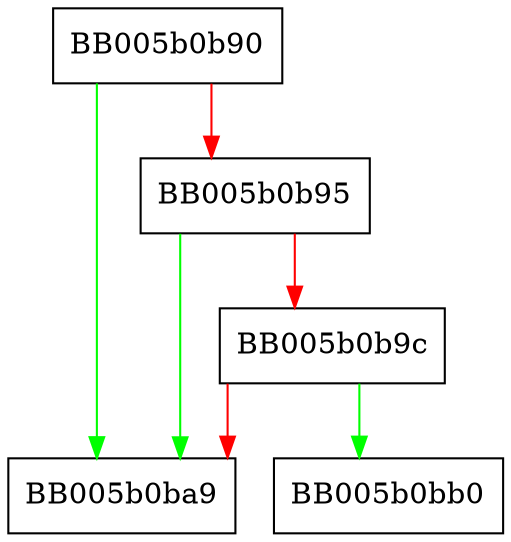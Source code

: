 digraph evp_md_free {
  node [shape="box"];
  graph [splines=ortho];
  BB005b0b90 -> BB005b0ba9 [color="green"];
  BB005b0b90 -> BB005b0b95 [color="red"];
  BB005b0b95 -> BB005b0ba9 [color="green"];
  BB005b0b95 -> BB005b0b9c [color="red"];
  BB005b0b9c -> BB005b0bb0 [color="green"];
  BB005b0b9c -> BB005b0ba9 [color="red"];
}